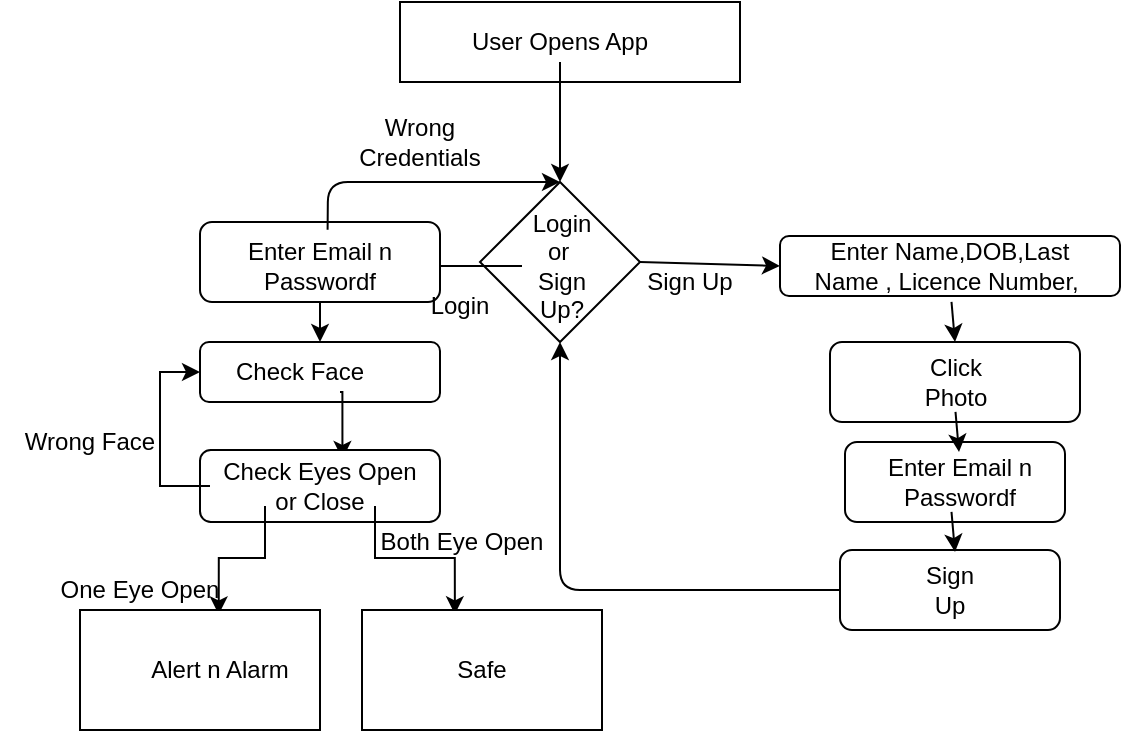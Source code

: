 <mxfile version="14.6.6" type="google"><diagram id="UuZkLiqmIZXj8XTtXIL3" name="Page-1"><mxGraphModel dx="684" dy="372" grid="1" gridSize="10" guides="1" tooltips="1" connect="1" arrows="1" fold="1" page="1" pageScale="1" pageWidth="827" pageHeight="1169" math="0" shadow="0"><root><mxCell id="0"/><mxCell id="1" parent="0"/><mxCell id="3w2ZQPveEWNluEOojlyx-1" value="" style="rounded=0;whiteSpace=wrap;html=1;" vertex="1" parent="1"><mxGeometry x="250" y="30" width="170" height="40" as="geometry"/></mxCell><mxCell id="3w2ZQPveEWNluEOojlyx-2" value="User Opens App" style="text;html=1;strokeColor=none;fillColor=none;align=center;verticalAlign=middle;whiteSpace=wrap;rounded=0;" vertex="1" parent="1"><mxGeometry x="270" y="40" width="120" height="20" as="geometry"/></mxCell><mxCell id="3w2ZQPveEWNluEOojlyx-3" value="" style="endArrow=classic;html=1;exitX=0.5;exitY=1;exitDx=0;exitDy=0;" edge="1" parent="1" source="3w2ZQPveEWNluEOojlyx-2"><mxGeometry width="50" height="50" relative="1" as="geometry"><mxPoint x="330" y="210" as="sourcePoint"/><mxPoint x="330" y="120" as="targetPoint"/></mxGeometry></mxCell><mxCell id="3w2ZQPveEWNluEOojlyx-4" value="" style="rhombus;whiteSpace=wrap;html=1;" vertex="1" parent="1"><mxGeometry x="290" y="120" width="80" height="80" as="geometry"/></mxCell><mxCell id="3w2ZQPveEWNluEOojlyx-43" style="edgeStyle=orthogonalEdgeStyle;rounded=0;orthogonalLoop=1;jettySize=auto;html=1;entryX=1;entryY=0.5;entryDx=0;entryDy=0;" edge="1" parent="1" source="3w2ZQPveEWNluEOojlyx-5" target="3w2ZQPveEWNluEOojlyx-28"><mxGeometry relative="1" as="geometry"/></mxCell><mxCell id="3w2ZQPveEWNluEOojlyx-5" value="Login or&amp;nbsp;&lt;br&gt;Sign Up?" style="text;html=1;strokeColor=none;fillColor=none;align=center;verticalAlign=middle;whiteSpace=wrap;rounded=0;" vertex="1" parent="1"><mxGeometry x="311" y="152" width="40" height="20" as="geometry"/></mxCell><mxCell id="3w2ZQPveEWNluEOojlyx-8" value="" style="rounded=1;whiteSpace=wrap;html=1;" vertex="1" parent="1"><mxGeometry x="440" y="147" width="170" height="30" as="geometry"/></mxCell><mxCell id="3w2ZQPveEWNluEOojlyx-9" value="Enter Name,DOB,Last Name , Licence Number,&amp;nbsp;" style="text;html=1;strokeColor=none;fillColor=none;align=center;verticalAlign=middle;whiteSpace=wrap;rounded=0;" vertex="1" parent="1"><mxGeometry x="450" y="152" width="150" height="20" as="geometry"/></mxCell><mxCell id="3w2ZQPveEWNluEOojlyx-11" value="" style="rounded=1;whiteSpace=wrap;html=1;" vertex="1" parent="1"><mxGeometry x="465" y="200" width="125" height="40" as="geometry"/></mxCell><mxCell id="3w2ZQPveEWNluEOojlyx-12" value="Click Photo&lt;br&gt;" style="text;html=1;strokeColor=none;fillColor=none;align=center;verticalAlign=middle;whiteSpace=wrap;rounded=0;" vertex="1" parent="1"><mxGeometry x="507.5" y="210" width="40" height="20" as="geometry"/></mxCell><mxCell id="3w2ZQPveEWNluEOojlyx-18" value="" style="rounded=1;whiteSpace=wrap;html=1;" vertex="1" parent="1"><mxGeometry x="470" y="304" width="110" height="40" as="geometry"/></mxCell><mxCell id="3w2ZQPveEWNluEOojlyx-19" value="Sign Up" style="text;html=1;strokeColor=none;fillColor=none;align=center;verticalAlign=middle;whiteSpace=wrap;rounded=0;" vertex="1" parent="1"><mxGeometry x="505" y="314" width="40" height="20" as="geometry"/></mxCell><mxCell id="3w2ZQPveEWNluEOojlyx-20" value="" style="rounded=1;whiteSpace=wrap;html=1;" vertex="1" parent="1"><mxGeometry x="472.5" y="250" width="110" height="40" as="geometry"/></mxCell><mxCell id="3w2ZQPveEWNluEOojlyx-21" value="Enter Email n Passwordf" style="text;html=1;strokeColor=none;fillColor=none;align=center;verticalAlign=middle;whiteSpace=wrap;rounded=0;" vertex="1" parent="1"><mxGeometry x="480" y="260" width="100" height="20" as="geometry"/></mxCell><mxCell id="3w2ZQPveEWNluEOojlyx-22" value="" style="endArrow=classic;html=1;exitX=1;exitY=0.5;exitDx=0;exitDy=0;" edge="1" parent="1" source="3w2ZQPveEWNluEOojlyx-4"><mxGeometry width="50" height="50" relative="1" as="geometry"><mxPoint x="330" y="230" as="sourcePoint"/><mxPoint x="440" y="162" as="targetPoint"/></mxGeometry></mxCell><mxCell id="3w2ZQPveEWNluEOojlyx-23" value="" style="endArrow=classic;html=1;exitX=0.505;exitY=1.398;exitDx=0;exitDy=0;entryX=0.5;entryY=0;entryDx=0;entryDy=0;exitPerimeter=0;" edge="1" parent="1" source="3w2ZQPveEWNluEOojlyx-9" target="3w2ZQPveEWNluEOojlyx-11"><mxGeometry width="50" height="50" relative="1" as="geometry"><mxPoint x="330" y="230" as="sourcePoint"/><mxPoint x="380" y="180" as="targetPoint"/></mxGeometry></mxCell><mxCell id="3w2ZQPveEWNluEOojlyx-24" value="" style="endArrow=classic;html=1;exitX=0.505;exitY=1.398;exitDx=0;exitDy=0;entryX=0.5;entryY=0;entryDx=0;entryDy=0;exitPerimeter=0;" edge="1" parent="1"><mxGeometry width="50" height="50" relative="1" as="geometry"><mxPoint x="527.75" y="234.96" as="sourcePoint"/><mxPoint x="529.5" y="255" as="targetPoint"/></mxGeometry></mxCell><mxCell id="3w2ZQPveEWNluEOojlyx-25" value="" style="endArrow=classic;html=1;exitX=0.505;exitY=1.398;exitDx=0;exitDy=0;entryX=0.5;entryY=0;entryDx=0;entryDy=0;exitPerimeter=0;" edge="1" parent="1"><mxGeometry width="50" height="50" relative="1" as="geometry"><mxPoint x="525.75" y="284.96" as="sourcePoint"/><mxPoint x="527.5" y="305" as="targetPoint"/></mxGeometry></mxCell><mxCell id="3w2ZQPveEWNluEOojlyx-26" value="" style="endArrow=classic;html=1;exitX=0;exitY=0.5;exitDx=0;exitDy=0;entryX=0.5;entryY=1;entryDx=0;entryDy=0;" edge="1" parent="1" source="3w2ZQPveEWNluEOojlyx-18" target="3w2ZQPveEWNluEOojlyx-4"><mxGeometry width="50" height="50" relative="1" as="geometry"><mxPoint x="330" y="230" as="sourcePoint"/><mxPoint x="380" y="180" as="targetPoint"/><Array as="points"><mxPoint x="330" y="324"/></Array></mxGeometry></mxCell><mxCell id="3w2ZQPveEWNluEOojlyx-27" value="" style="rounded=1;whiteSpace=wrap;html=1;" vertex="1" parent="1"><mxGeometry x="150" y="140" width="120" height="40" as="geometry"/></mxCell><mxCell id="3w2ZQPveEWNluEOojlyx-28" value="Enter Email n Passwordf" style="text;html=1;strokeColor=none;fillColor=none;align=center;verticalAlign=middle;whiteSpace=wrap;rounded=0;" vertex="1" parent="1"><mxGeometry x="160" y="152" width="100" height="20" as="geometry"/></mxCell><mxCell id="3w2ZQPveEWNluEOojlyx-30" value="" style="endArrow=classic;html=1;exitX=0.538;exitY=-0.407;exitDx=0;exitDy=0;exitPerimeter=0;entryX=0.5;entryY=0;entryDx=0;entryDy=0;" edge="1" parent="1" source="3w2ZQPveEWNluEOojlyx-28" target="3w2ZQPveEWNluEOojlyx-4"><mxGeometry width="50" height="50" relative="1" as="geometry"><mxPoint x="330" y="230" as="sourcePoint"/><mxPoint x="380" y="180" as="targetPoint"/><Array as="points"><mxPoint x="214" y="120"/></Array></mxGeometry></mxCell><mxCell id="3w2ZQPveEWNluEOojlyx-31" value="" style="endArrow=classic;html=1;exitX=0.5;exitY=1;exitDx=0;exitDy=0;" edge="1" parent="1" source="3w2ZQPveEWNluEOojlyx-27"><mxGeometry width="50" height="50" relative="1" as="geometry"><mxPoint x="330" y="230" as="sourcePoint"/><mxPoint x="210" y="200" as="targetPoint"/></mxGeometry></mxCell><mxCell id="3w2ZQPveEWNluEOojlyx-32" value="" style="rounded=1;whiteSpace=wrap;html=1;" vertex="1" parent="1"><mxGeometry x="150" y="200" width="120" height="30" as="geometry"/></mxCell><mxCell id="3w2ZQPveEWNluEOojlyx-37" style="edgeStyle=orthogonalEdgeStyle;rounded=0;orthogonalLoop=1;jettySize=auto;html=1;exitX=0.75;exitY=1;exitDx=0;exitDy=0;entryX=0.602;entryY=-0.175;entryDx=0;entryDy=0;entryPerimeter=0;" edge="1" parent="1" source="3w2ZQPveEWNluEOojlyx-33" target="3w2ZQPveEWNluEOojlyx-35"><mxGeometry relative="1" as="geometry"/></mxCell><mxCell id="3w2ZQPveEWNluEOojlyx-33" value="Check Face" style="text;html=1;strokeColor=none;fillColor=none;align=center;verticalAlign=middle;whiteSpace=wrap;rounded=0;" vertex="1" parent="1"><mxGeometry x="160" y="205" width="80" height="20" as="geometry"/></mxCell><mxCell id="3w2ZQPveEWNluEOojlyx-34" value="" style="rounded=1;whiteSpace=wrap;html=1;" vertex="1" parent="1"><mxGeometry x="150" y="254" width="120" height="36" as="geometry"/></mxCell><mxCell id="3w2ZQPveEWNluEOojlyx-38" style="edgeStyle=orthogonalEdgeStyle;rounded=0;orthogonalLoop=1;jettySize=auto;html=1;exitX=0;exitY=0.5;exitDx=0;exitDy=0;entryX=0;entryY=0.5;entryDx=0;entryDy=0;" edge="1" parent="1" source="3w2ZQPveEWNluEOojlyx-35" target="3w2ZQPveEWNluEOojlyx-32"><mxGeometry relative="1" as="geometry"/></mxCell><mxCell id="3w2ZQPveEWNluEOojlyx-51" style="edgeStyle=orthogonalEdgeStyle;rounded=0;orthogonalLoop=1;jettySize=auto;html=1;exitX=0.25;exitY=1;exitDx=0;exitDy=0;entryX=0.578;entryY=0.037;entryDx=0;entryDy=0;entryPerimeter=0;" edge="1" parent="1" source="3w2ZQPveEWNluEOojlyx-35" target="3w2ZQPveEWNluEOojlyx-47"><mxGeometry relative="1" as="geometry"/></mxCell><mxCell id="3w2ZQPveEWNluEOojlyx-52" style="edgeStyle=orthogonalEdgeStyle;rounded=0;orthogonalLoop=1;jettySize=auto;html=1;exitX=0.75;exitY=1;exitDx=0;exitDy=0;entryX=0.387;entryY=0.036;entryDx=0;entryDy=0;entryPerimeter=0;" edge="1" parent="1" source="3w2ZQPveEWNluEOojlyx-35" target="3w2ZQPveEWNluEOojlyx-49"><mxGeometry relative="1" as="geometry"/></mxCell><mxCell id="3w2ZQPveEWNluEOojlyx-35" value="Check Eyes Open or Close" style="text;html=1;strokeColor=none;fillColor=none;align=center;verticalAlign=middle;whiteSpace=wrap;rounded=0;" vertex="1" parent="1"><mxGeometry x="155" y="262" width="110" height="20" as="geometry"/></mxCell><mxCell id="3w2ZQPveEWNluEOojlyx-41" value="Wrong Face" style="text;html=1;strokeColor=none;fillColor=none;align=center;verticalAlign=middle;whiteSpace=wrap;rounded=0;" vertex="1" parent="1"><mxGeometry x="50" y="240" width="90" height="20" as="geometry"/></mxCell><mxCell id="3w2ZQPveEWNluEOojlyx-44" value="Login" style="text;html=1;strokeColor=none;fillColor=none;align=center;verticalAlign=middle;whiteSpace=wrap;rounded=0;" vertex="1" parent="1"><mxGeometry x="260" y="172" width="40" height="20" as="geometry"/></mxCell><mxCell id="3w2ZQPveEWNluEOojlyx-45" value="Sign Up" style="text;html=1;strokeColor=none;fillColor=none;align=center;verticalAlign=middle;whiteSpace=wrap;rounded=0;" vertex="1" parent="1"><mxGeometry x="360" y="160" width="70" height="20" as="geometry"/></mxCell><mxCell id="3w2ZQPveEWNluEOojlyx-46" value="Wrong Credentials" style="text;html=1;strokeColor=none;fillColor=none;align=center;verticalAlign=middle;whiteSpace=wrap;rounded=0;" vertex="1" parent="1"><mxGeometry x="220" y="90" width="80" height="20" as="geometry"/></mxCell><mxCell id="3w2ZQPveEWNluEOojlyx-47" value="" style="rounded=0;whiteSpace=wrap;html=1;" vertex="1" parent="1"><mxGeometry x="90" y="334" width="120" height="60" as="geometry"/></mxCell><mxCell id="3w2ZQPveEWNluEOojlyx-48" value="Alert n Alarm" style="text;html=1;strokeColor=none;fillColor=none;align=center;verticalAlign=middle;whiteSpace=wrap;rounded=0;" vertex="1" parent="1"><mxGeometry x="120" y="354" width="80" height="20" as="geometry"/></mxCell><mxCell id="3w2ZQPveEWNluEOojlyx-49" value="" style="rounded=0;whiteSpace=wrap;html=1;" vertex="1" parent="1"><mxGeometry x="231" y="334" width="120" height="60" as="geometry"/></mxCell><mxCell id="3w2ZQPveEWNluEOojlyx-50" value="Safe" style="text;html=1;strokeColor=none;fillColor=none;align=center;verticalAlign=middle;whiteSpace=wrap;rounded=0;" vertex="1" parent="1"><mxGeometry x="271" y="354" width="40" height="20" as="geometry"/></mxCell><mxCell id="3w2ZQPveEWNluEOojlyx-53" value="Both Eye Open" style="text;html=1;strokeColor=none;fillColor=none;align=center;verticalAlign=middle;whiteSpace=wrap;rounded=0;" vertex="1" parent="1"><mxGeometry x="231" y="290" width="100" height="20" as="geometry"/></mxCell><mxCell id="3w2ZQPveEWNluEOojlyx-54" value="One Eye Open" style="text;html=1;strokeColor=none;fillColor=none;align=center;verticalAlign=middle;whiteSpace=wrap;rounded=0;" vertex="1" parent="1"><mxGeometry x="70" y="314" width="100" height="20" as="geometry"/></mxCell></root></mxGraphModel></diagram></mxfile>